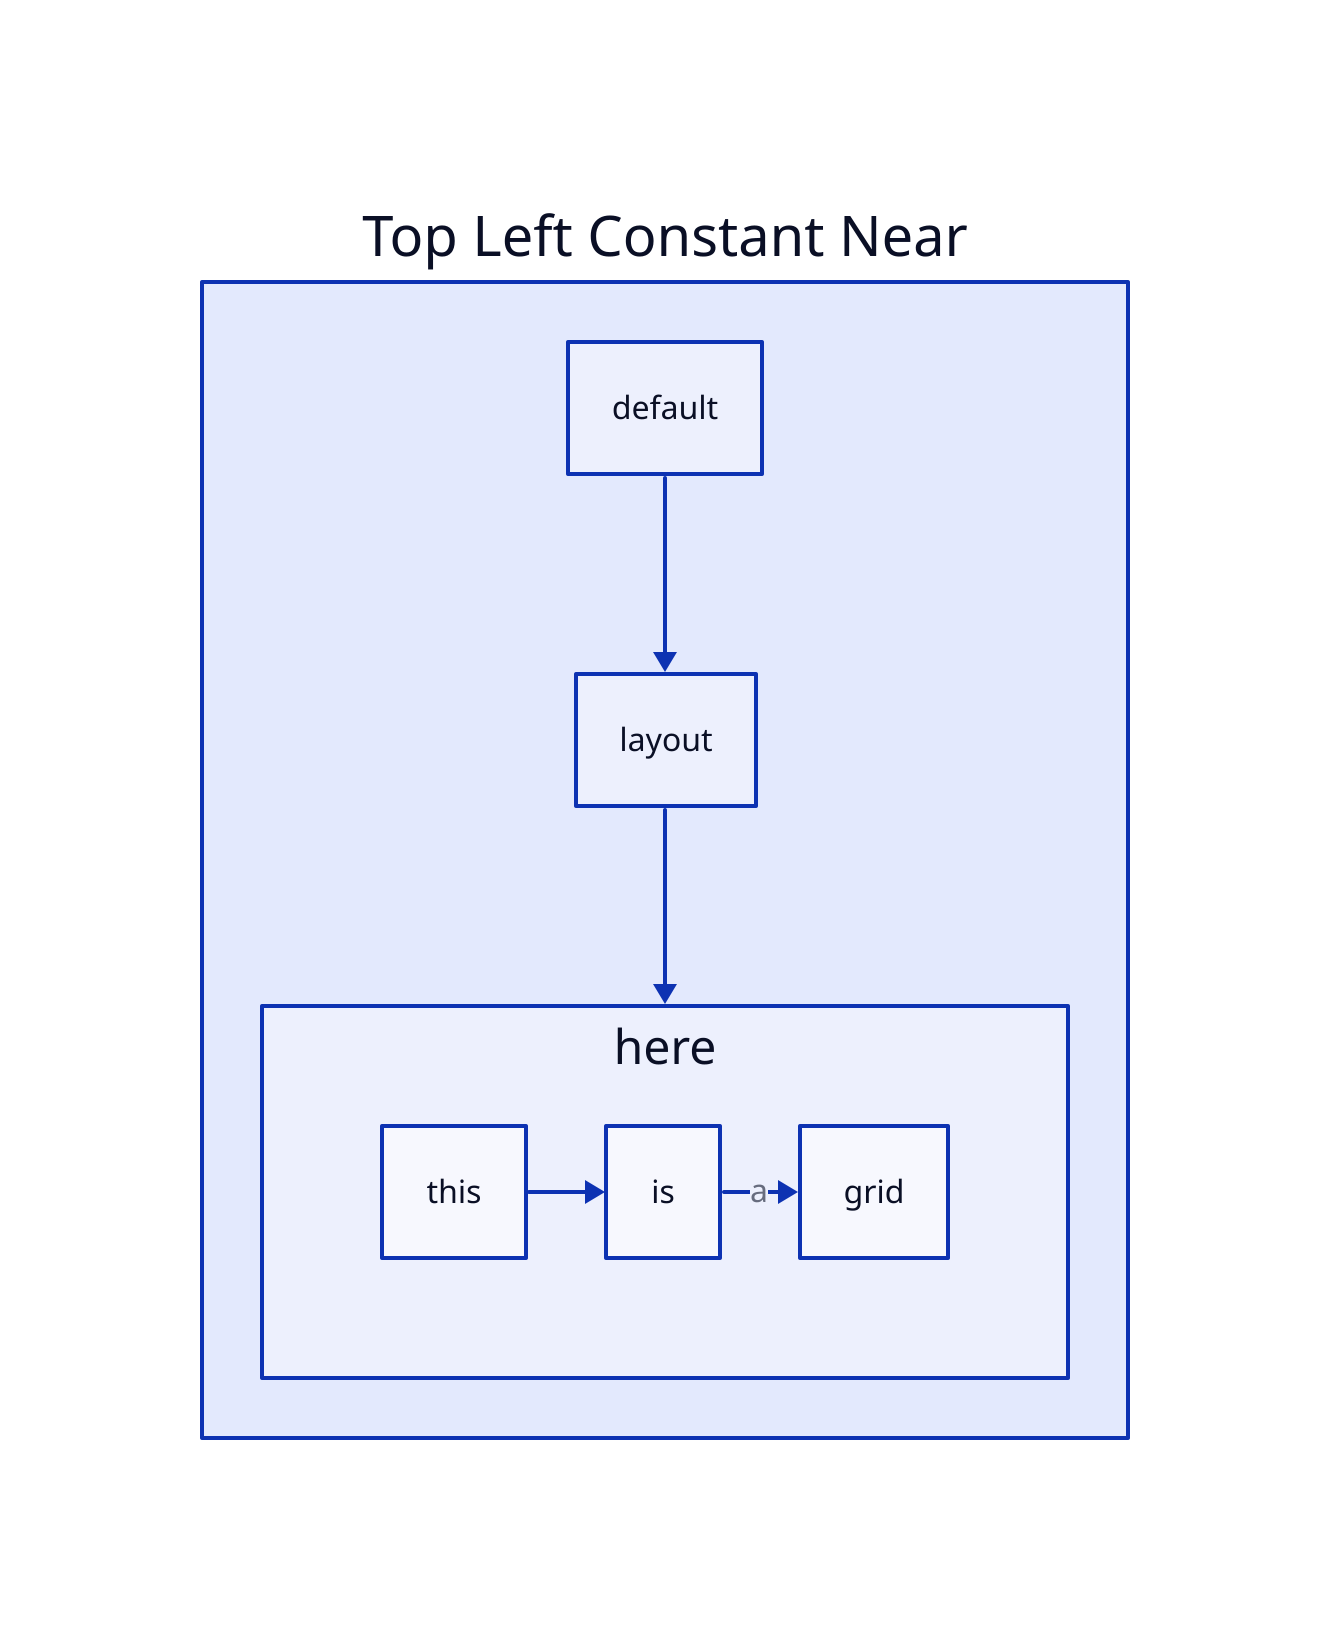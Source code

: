 tl: Top Left Constant Near {
  near: top-left

  default -> layout -> here

  here: {
    grid-columns: 3

    this -> is
    is -> grid: a
  }
}
